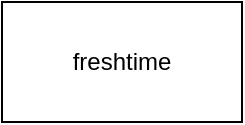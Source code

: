 <mxfile version="20.8.16" type="device"><diagram name="Page-1" id="jLnSk47e2Fk7xCCWTmEz"><mxGraphModel dx="1018" dy="726" grid="1" gridSize="10" guides="1" tooltips="1" connect="1" arrows="1" fold="1" page="1" pageScale="1" pageWidth="850" pageHeight="1100" math="0" shadow="0"><root><mxCell id="0"/><mxCell id="1" parent="0"/><mxCell id="5g5pmIlx9lMeIldvPY8_-1" value="freshtime" style="rounded=0;whiteSpace=wrap;html=1;" vertex="1" parent="1"><mxGeometry x="360" y="340" width="120" height="60" as="geometry"/></mxCell></root></mxGraphModel></diagram></mxfile>